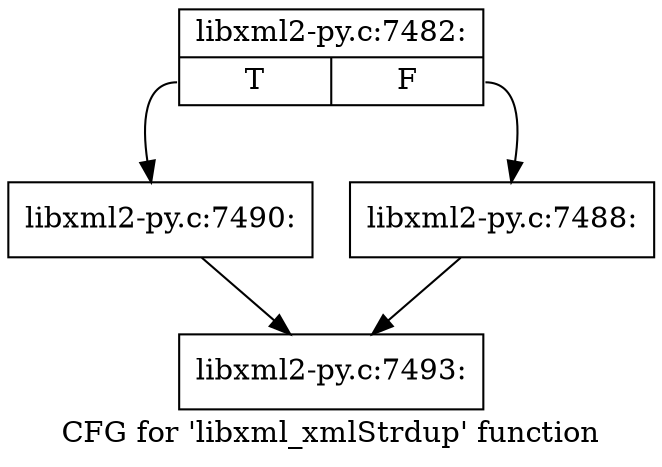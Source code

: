 digraph "CFG for 'libxml_xmlStrdup' function" {
	label="CFG for 'libxml_xmlStrdup' function";

	Node0x43359a0 [shape=record,label="{libxml2-py.c:7482:|{<s0>T|<s1>F}}"];
	Node0x43359a0:s0 -> Node0x4339b10;
	Node0x43359a0:s1 -> Node0x4339ac0;
	Node0x4339ac0 [shape=record,label="{libxml2-py.c:7488:}"];
	Node0x4339ac0 -> Node0x43371a0;
	Node0x4339b10 [shape=record,label="{libxml2-py.c:7490:}"];
	Node0x4339b10 -> Node0x43371a0;
	Node0x43371a0 [shape=record,label="{libxml2-py.c:7493:}"];
}
